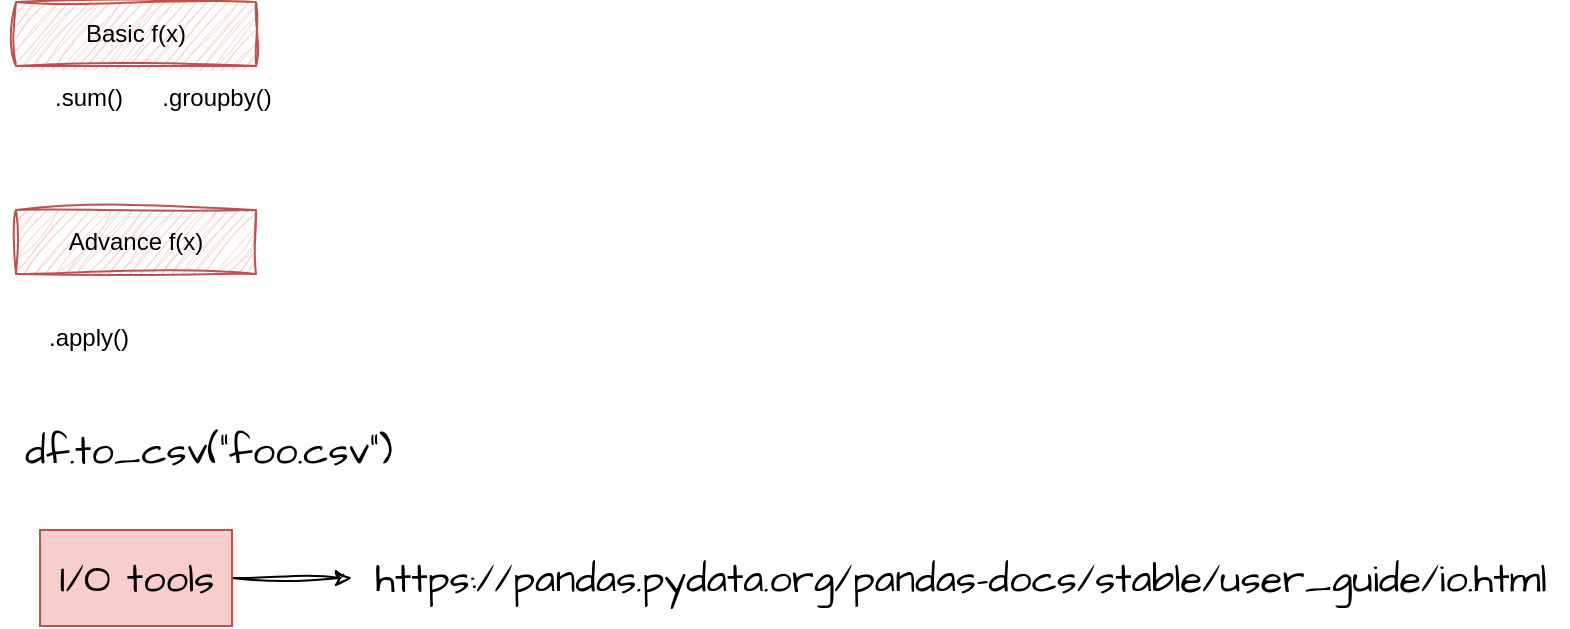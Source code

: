 <mxfile version="23.0.0" type="github">
  <diagram name="Page-1" id="U13R7Wm6EYD1qB2DaHe_">
    <mxGraphModel dx="339" dy="624" grid="1" gridSize="8" guides="1" tooltips="1" connect="1" arrows="1" fold="1" page="1" pageScale="1" pageWidth="2000" pageHeight="2000" math="0" shadow="0">
      <root>
        <mxCell id="0" />
        <mxCell id="1" parent="0" />
        <mxCell id="s0ZOie93lQ0Ljgx1va_m-1" value=".apply()" style="text;html=1;align=center;verticalAlign=middle;resizable=0;points=[];autosize=1;strokeColor=none;fillColor=none;rounded=0;sketch=1;curveFitting=1;jiggle=2;" vertex="1" parent="1">
          <mxGeometry x="100" y="176" width="64" height="32" as="geometry" />
        </mxCell>
        <mxCell id="s0ZOie93lQ0Ljgx1va_m-2" value="Advance f(x)" style="rounded=0;whiteSpace=wrap;html=1;fillColor=#f8cecc;strokeColor=#b85450;sketch=1;curveFitting=1;jiggle=2;" vertex="1" parent="1">
          <mxGeometry x="96" y="128" width="120" height="32" as="geometry" />
        </mxCell>
        <mxCell id="s0ZOie93lQ0Ljgx1va_m-3" value="Basic f(x)" style="rounded=0;whiteSpace=wrap;html=1;fillColor=#f8cecc;strokeColor=#b85450;sketch=1;curveFitting=1;jiggle=2;" vertex="1" parent="1">
          <mxGeometry x="96" y="24" width="120" height="32" as="geometry" />
        </mxCell>
        <mxCell id="s0ZOie93lQ0Ljgx1va_m-4" value=".sum()" style="text;html=1;align=center;verticalAlign=middle;resizable=0;points=[];autosize=1;strokeColor=none;fillColor=none;rounded=0;sketch=1;curveFitting=1;jiggle=2;" vertex="1" parent="1">
          <mxGeometry x="104" y="56" width="56" height="32" as="geometry" />
        </mxCell>
        <mxCell id="s0ZOie93lQ0Ljgx1va_m-5" value=".groupby()" style="text;html=1;align=center;verticalAlign=middle;resizable=0;points=[];autosize=1;strokeColor=none;fillColor=none;rounded=0;sketch=1;curveFitting=1;jiggle=2;" vertex="1" parent="1">
          <mxGeometry x="160" y="56" width="72" height="32" as="geometry" />
        </mxCell>
        <mxCell id="s0ZOie93lQ0Ljgx1va_m-6" value="df.to_csv(&quot;foo.csv&quot;)" style="text;html=1;align=center;verticalAlign=middle;resizable=0;points=[];autosize=1;fontSize=20;fontFamily=Architects Daughter;" vertex="1" parent="1">
          <mxGeometry x="88" y="224" width="208" height="48" as="geometry" />
        </mxCell>
        <mxCell id="s0ZOie93lQ0Ljgx1va_m-8" style="edgeStyle=orthogonalEdgeStyle;rounded=0;sketch=1;hachureGap=4;jiggle=2;curveFitting=1;orthogonalLoop=1;jettySize=auto;html=1;fontFamily=Architects Daughter;fontSource=https%3A%2F%2Ffonts.googleapis.com%2Fcss%3Ffamily%3DArchitects%2BDaughter;fontSize=16;" edge="1" parent="1" source="s0ZOie93lQ0Ljgx1va_m-7" target="s0ZOie93lQ0Ljgx1va_m-9">
          <mxGeometry relative="1" as="geometry">
            <mxPoint x="248" y="312" as="targetPoint" />
          </mxGeometry>
        </mxCell>
        <mxCell id="s0ZOie93lQ0Ljgx1va_m-7" value="I/O tools" style="text;html=1;align=center;verticalAlign=middle;resizable=0;points=[];autosize=1;strokeColor=#b85450;fillColor=#f8cecc;fontSize=20;fontFamily=Architects Daughter;" vertex="1" parent="1">
          <mxGeometry x="108" y="288" width="96" height="48" as="geometry" />
        </mxCell>
        <mxCell id="s0ZOie93lQ0Ljgx1va_m-9" value="https://pandas.pydata.org/pandas-docs/stable/user_guide/io.html" style="text;html=1;align=center;verticalAlign=middle;resizable=0;points=[];autosize=1;strokeColor=none;fillColor=none;fontSize=20;fontFamily=Architects Daughter;" vertex="1" parent="1">
          <mxGeometry x="264" y="288" width="608" height="48" as="geometry" />
        </mxCell>
      </root>
    </mxGraphModel>
  </diagram>
</mxfile>
